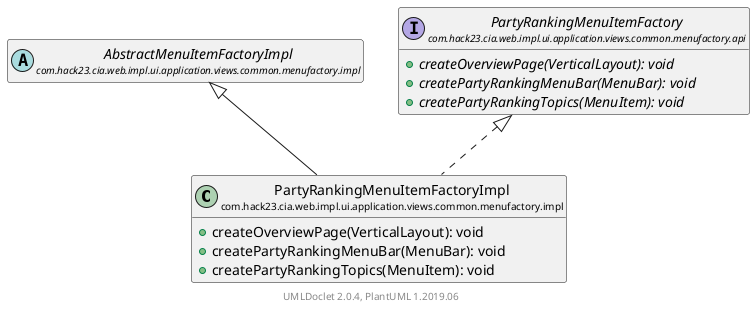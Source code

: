 @startuml
    set namespaceSeparator none
    hide empty fields
    hide empty methods

    class "<size:14>PartyRankingMenuItemFactoryImpl\n<size:10>com.hack23.cia.web.impl.ui.application.views.common.menufactory.impl" as com.hack23.cia.web.impl.ui.application.views.common.menufactory.impl.PartyRankingMenuItemFactoryImpl [[PartyRankingMenuItemFactoryImpl.html]] {
        +createOverviewPage(VerticalLayout): void
        +createPartyRankingMenuBar(MenuBar): void
        +createPartyRankingTopics(MenuItem): void
    }

    abstract class "<size:14>AbstractMenuItemFactoryImpl\n<size:10>com.hack23.cia.web.impl.ui.application.views.common.menufactory.impl" as com.hack23.cia.web.impl.ui.application.views.common.menufactory.impl.AbstractMenuItemFactoryImpl [[AbstractMenuItemFactoryImpl.html]]
    interface "<size:14>PartyRankingMenuItemFactory\n<size:10>com.hack23.cia.web.impl.ui.application.views.common.menufactory.api" as com.hack23.cia.web.impl.ui.application.views.common.menufactory.api.PartyRankingMenuItemFactory [[../api/PartyRankingMenuItemFactory.html]] {
        {abstract} +createOverviewPage(VerticalLayout): void
        {abstract} +createPartyRankingMenuBar(MenuBar): void
        {abstract} +createPartyRankingTopics(MenuItem): void
    }

    com.hack23.cia.web.impl.ui.application.views.common.menufactory.impl.AbstractMenuItemFactoryImpl <|-- com.hack23.cia.web.impl.ui.application.views.common.menufactory.impl.PartyRankingMenuItemFactoryImpl
    com.hack23.cia.web.impl.ui.application.views.common.menufactory.api.PartyRankingMenuItemFactory <|.. com.hack23.cia.web.impl.ui.application.views.common.menufactory.impl.PartyRankingMenuItemFactoryImpl

    center footer UMLDoclet 2.0.4, PlantUML 1.2019.06
@enduml
